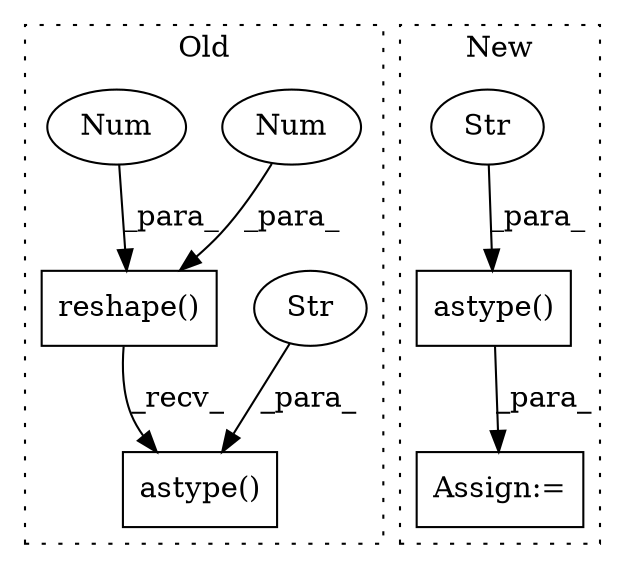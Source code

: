 digraph G {
subgraph cluster0 {
1 [label="reshape()" a="75" s="3290,3331" l="36,1" shape="box"];
5 [label="Num" a="76" s="3329" l="2" shape="ellipse"];
6 [label="astype()" a="75" s="3290,3349" l="50,1" shape="box"];
7 [label="Str" a="66" s="3340" l="9" shape="ellipse"];
8 [label="Num" a="76" s="3326" l="1" shape="ellipse"];
label = "Old";
style="dotted";
}
subgraph cluster1 {
2 [label="astype()" a="75" s="3918,3965" l="38,1" shape="box"];
3 [label="Assign:=" a="68" s="3915" l="3" shape="box"];
4 [label="Str" a="66" s="3956" l="9" shape="ellipse"];
label = "New";
style="dotted";
}
1 -> 6 [label="_recv_"];
2 -> 3 [label="_para_"];
4 -> 2 [label="_para_"];
5 -> 1 [label="_para_"];
7 -> 6 [label="_para_"];
8 -> 1 [label="_para_"];
}